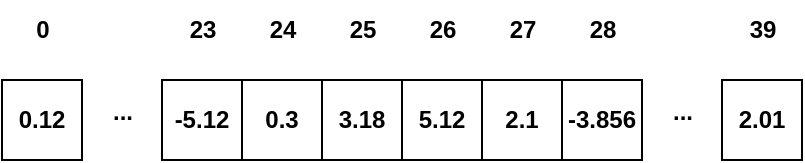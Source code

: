 <mxfile version="21.2.9">
  <diagram name="Page-1" id="ZkYIxzrfVyJx61_8X0Vl">
    <mxGraphModel dx="1034" dy="480" grid="1" gridSize="10" guides="1" tooltips="1" connect="1" arrows="1" fold="1" page="1" pageScale="1" pageWidth="827" pageHeight="1169" math="0" shadow="0">
      <root>
        <mxCell id="0" />
        <mxCell id="1" parent="0" />
        <mxCell id="i74NDPEgmi2OzojQHuBt-1" value="-5.12" style="whiteSpace=wrap;html=1;aspect=fixed;fontStyle=1" vertex="1" parent="1">
          <mxGeometry x="200" y="120" width="40" height="40" as="geometry" />
        </mxCell>
        <mxCell id="i74NDPEgmi2OzojQHuBt-2" value="0.3" style="whiteSpace=wrap;html=1;aspect=fixed;fontStyle=1" vertex="1" parent="1">
          <mxGeometry x="240" y="120" width="40" height="40" as="geometry" />
        </mxCell>
        <mxCell id="i74NDPEgmi2OzojQHuBt-3" value="2.1" style="whiteSpace=wrap;html=1;aspect=fixed;fontStyle=1" vertex="1" parent="1">
          <mxGeometry x="360" y="120" width="40" height="40" as="geometry" />
        </mxCell>
        <mxCell id="i74NDPEgmi2OzojQHuBt-4" value="-3.856" style="whiteSpace=wrap;html=1;aspect=fixed;fontStyle=1" vertex="1" parent="1">
          <mxGeometry x="400" y="120" width="40" height="40" as="geometry" />
        </mxCell>
        <mxCell id="i74NDPEgmi2OzojQHuBt-5" value="3.18" style="whiteSpace=wrap;html=1;aspect=fixed;fontStyle=1" vertex="1" parent="1">
          <mxGeometry x="280" y="120" width="40" height="40" as="geometry" />
        </mxCell>
        <mxCell id="i74NDPEgmi2OzojQHuBt-6" value="5.12" style="whiteSpace=wrap;html=1;aspect=fixed;fontStyle=1" vertex="1" parent="1">
          <mxGeometry x="320" y="120" width="40" height="40" as="geometry" />
        </mxCell>
        <mxCell id="i74NDPEgmi2OzojQHuBt-7" value="23" style="text;html=1;align=center;verticalAlign=middle;resizable=0;points=[];autosize=1;strokeColor=none;fillColor=none;fontStyle=1" vertex="1" parent="1">
          <mxGeometry x="200" y="80" width="40" height="30" as="geometry" />
        </mxCell>
        <mxCell id="i74NDPEgmi2OzojQHuBt-8" value="24" style="text;html=1;align=center;verticalAlign=middle;resizable=0;points=[];autosize=1;strokeColor=none;fillColor=none;fontStyle=1" vertex="1" parent="1">
          <mxGeometry x="240" y="80" width="40" height="30" as="geometry" />
        </mxCell>
        <mxCell id="i74NDPEgmi2OzojQHuBt-9" value="25" style="text;html=1;align=center;verticalAlign=middle;resizable=0;points=[];autosize=1;strokeColor=none;fillColor=none;fontStyle=1" vertex="1" parent="1">
          <mxGeometry x="280" y="80" width="40" height="30" as="geometry" />
        </mxCell>
        <mxCell id="i74NDPEgmi2OzojQHuBt-11" value="26" style="text;html=1;align=center;verticalAlign=middle;resizable=0;points=[];autosize=1;strokeColor=none;fillColor=none;fontStyle=1" vertex="1" parent="1">
          <mxGeometry x="320" y="80" width="40" height="30" as="geometry" />
        </mxCell>
        <mxCell id="i74NDPEgmi2OzojQHuBt-12" value="27" style="text;html=1;align=center;verticalAlign=middle;resizable=0;points=[];autosize=1;strokeColor=none;fillColor=none;fontStyle=1" vertex="1" parent="1">
          <mxGeometry x="360" y="80" width="40" height="30" as="geometry" />
        </mxCell>
        <mxCell id="i74NDPEgmi2OzojQHuBt-13" value="28" style="text;html=1;align=center;verticalAlign=middle;resizable=0;points=[];autosize=1;strokeColor=none;fillColor=none;fontStyle=1" vertex="1" parent="1">
          <mxGeometry x="400" y="80" width="40" height="30" as="geometry" />
        </mxCell>
        <mxCell id="i74NDPEgmi2OzojQHuBt-14" value="..." style="text;html=1;align=center;verticalAlign=middle;resizable=0;points=[];autosize=1;strokeColor=none;fillColor=none;fontStyle=1" vertex="1" parent="1">
          <mxGeometry x="165" y="121" width="30" height="30" as="geometry" />
        </mxCell>
        <mxCell id="i74NDPEgmi2OzojQHuBt-15" value="..." style="text;html=1;align=center;verticalAlign=middle;resizable=0;points=[];autosize=1;strokeColor=none;fillColor=none;fontStyle=1" vertex="1" parent="1">
          <mxGeometry x="445" y="121" width="30" height="30" as="geometry" />
        </mxCell>
        <mxCell id="i74NDPEgmi2OzojQHuBt-16" value="0.12" style="whiteSpace=wrap;html=1;aspect=fixed;fontStyle=1" vertex="1" parent="1">
          <mxGeometry x="120" y="120" width="40" height="40" as="geometry" />
        </mxCell>
        <mxCell id="i74NDPEgmi2OzojQHuBt-17" value="2.01" style="whiteSpace=wrap;html=1;aspect=fixed;fontStyle=1" vertex="1" parent="1">
          <mxGeometry x="480" y="120" width="40" height="40" as="geometry" />
        </mxCell>
        <mxCell id="i74NDPEgmi2OzojQHuBt-18" value="0" style="text;html=1;align=center;verticalAlign=middle;resizable=0;points=[];autosize=1;strokeColor=none;fillColor=none;fontStyle=1" vertex="1" parent="1">
          <mxGeometry x="125" y="80" width="30" height="30" as="geometry" />
        </mxCell>
        <mxCell id="i74NDPEgmi2OzojQHuBt-19" value="39" style="text;html=1;align=center;verticalAlign=middle;resizable=0;points=[];autosize=1;strokeColor=none;fillColor=none;fontStyle=1" vertex="1" parent="1">
          <mxGeometry x="480" y="80" width="40" height="30" as="geometry" />
        </mxCell>
      </root>
    </mxGraphModel>
  </diagram>
</mxfile>
